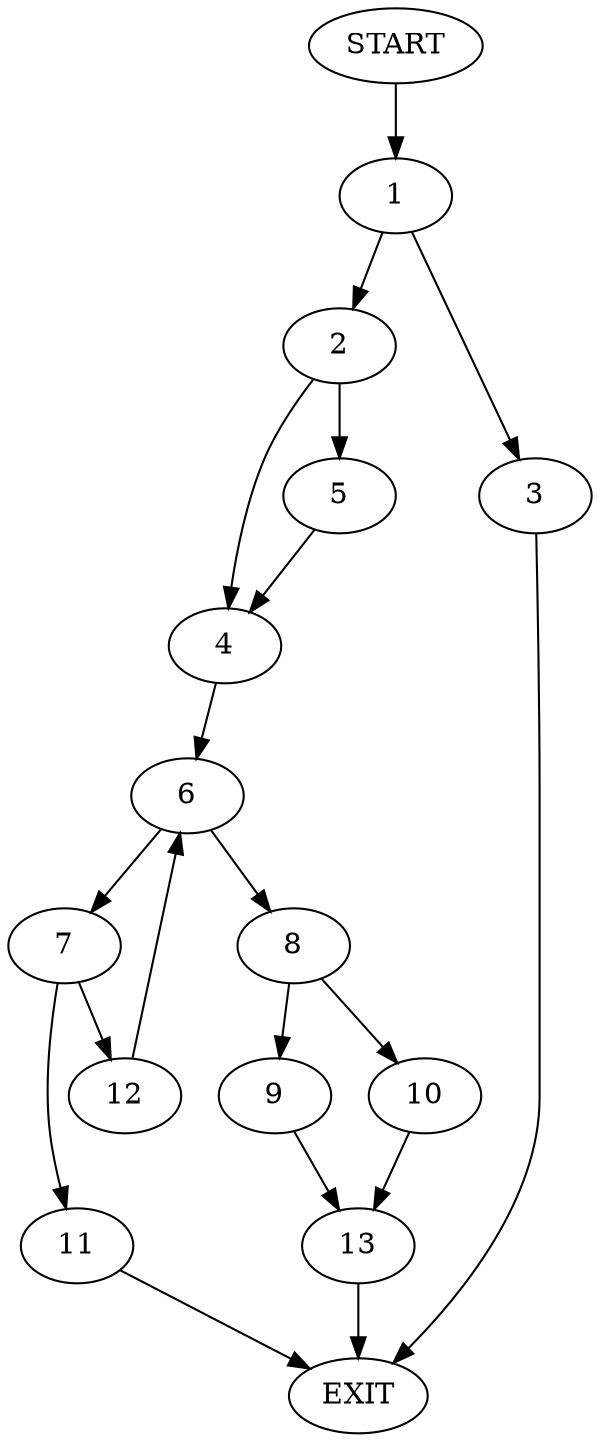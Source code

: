 digraph {
0 [label="START"]
14 [label="EXIT"]
0 -> 1
1 -> 2
1 -> 3
2 -> 4
2 -> 5
3 -> 14
4 -> 6
5 -> 4
6 -> 7
6 -> 8
8 -> 9
8 -> 10
7 -> 11
7 -> 12
12 -> 6
11 -> 14
10 -> 13
9 -> 13
13 -> 14
}
